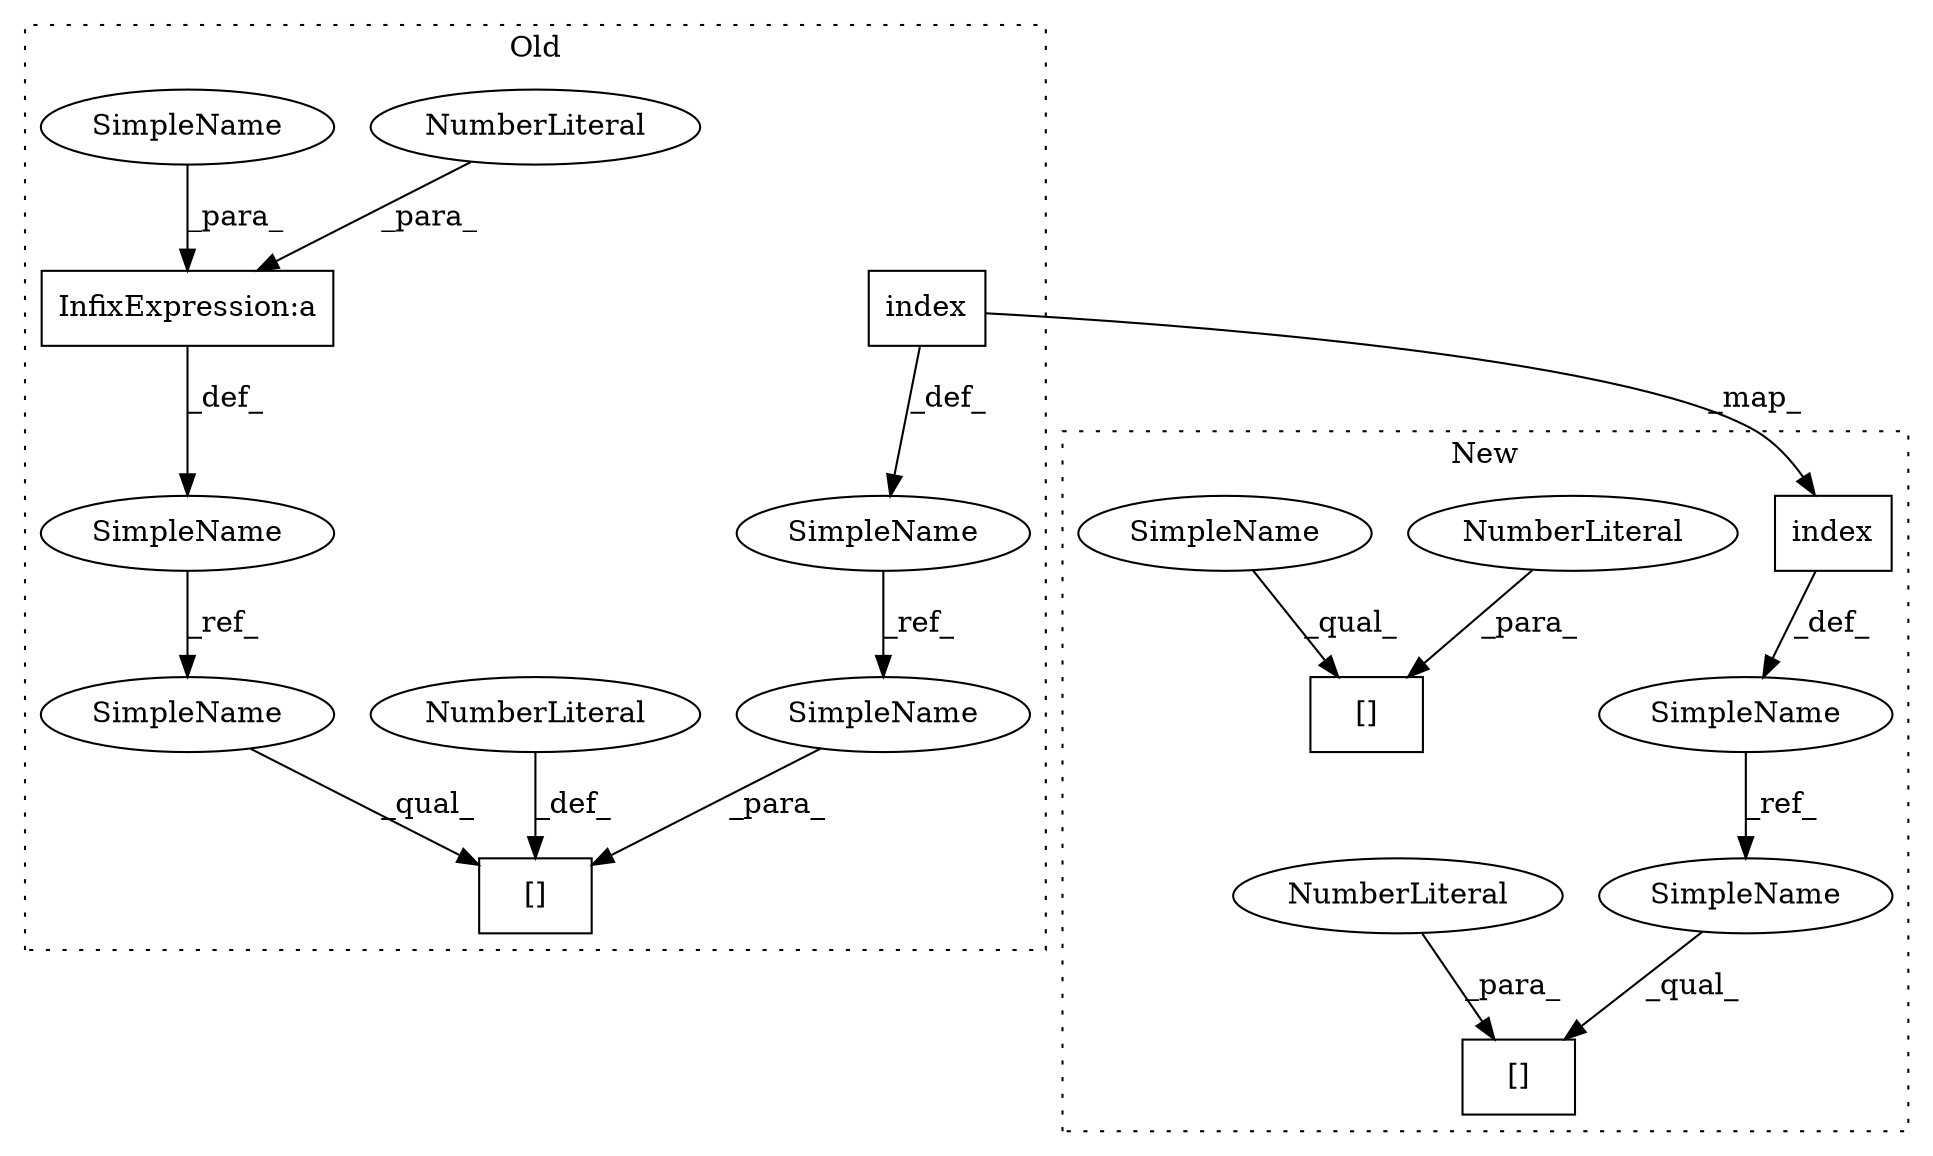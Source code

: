 digraph G {
subgraph cluster0 {
1 [label="index" a="32" s="42748,42755" l="6,1" shape="box"];
3 [label="[]" a="2" s="42911,42939" l="12,1" shape="box"];
6 [label="NumberLiteral" a="34" s="42941" l="1" shape="ellipse"];
7 [label="InfixExpression:a" a="27" s="42825" l="3" shape="box"];
8 [label="NumberLiteral" a="34" s="42828" l="1" shape="ellipse"];
9 [label="SimpleName" a="42" s="" l="" shape="ellipse"];
10 [label="SimpleName" a="42" s="42800" l="11" shape="ellipse"];
12 [label="SimpleName" a="42" s="42726" l="16" shape="ellipse"];
15 [label="SimpleName" a="42" s="42911" l="11" shape="ellipse"];
17 [label="SimpleName" a="42" s="42923" l="16" shape="ellipse"];
label = "Old";
style="dotted";
}
subgraph cluster1 {
2 [label="index" a="32" s="42879,42886" l="6,1" shape="box"];
4 [label="[]" a="2" s="43014,43026" l="11,1" shape="box"];
5 [label="NumberLiteral" a="34" s="43025" l="1" shape="ellipse"];
11 [label="SimpleName" a="42" s="42806" l="10" shape="ellipse"];
13 [label="[]" a="2" s="42727,42733" l="5,1" shape="box"];
14 [label="NumberLiteral" a="34" s="42732" l="1" shape="ellipse"];
16 [label="SimpleName" a="42" s="42727" l="4" shape="ellipse"];
18 [label="SimpleName" a="42" s="43014" l="10" shape="ellipse"];
label = "New";
style="dotted";
}
1 -> 12 [label="_def_"];
1 -> 2 [label="_map_"];
2 -> 11 [label="_def_"];
5 -> 4 [label="_para_"];
6 -> 3 [label="_def_"];
7 -> 10 [label="_def_"];
8 -> 7 [label="_para_"];
9 -> 7 [label="_para_"];
10 -> 15 [label="_ref_"];
11 -> 18 [label="_ref_"];
12 -> 17 [label="_ref_"];
14 -> 13 [label="_para_"];
15 -> 3 [label="_qual_"];
16 -> 13 [label="_qual_"];
17 -> 3 [label="_para_"];
18 -> 4 [label="_qual_"];
}